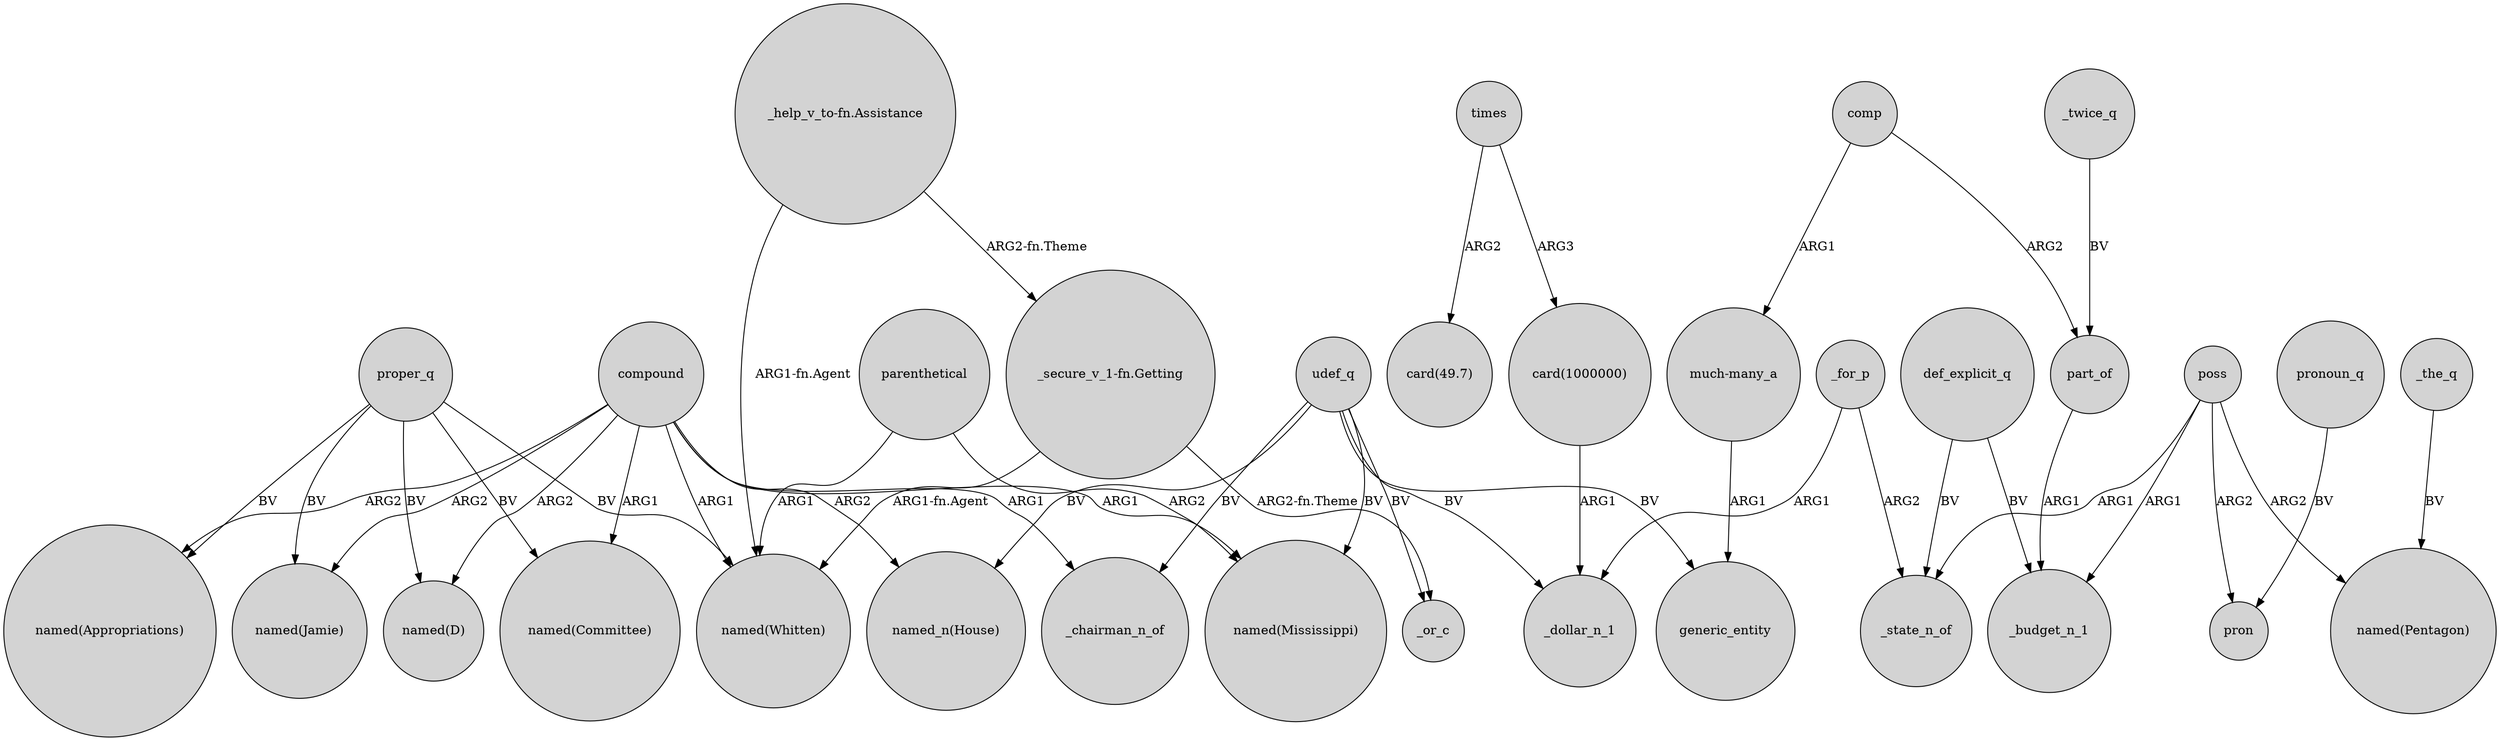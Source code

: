 digraph {
	node [shape=circle style=filled]
	udef_q -> "named_n(House)" [label=BV]
	compound -> "named(Jamie)" [label=ARG2]
	"card(1000000)" -> _dollar_n_1 [label=ARG1]
	udef_q -> generic_entity [label=BV]
	compound -> _chairman_n_of [label=ARG1]
	poss -> pron [label=ARG2]
	"much-many_a" -> generic_entity [label=ARG1]
	def_explicit_q -> _budget_n_1 [label=BV]
	comp -> part_of [label=ARG2]
	udef_q -> "named(Mississippi)" [label=BV]
	"_help_v_to-fn.Assistance" -> "_secure_v_1-fn.Getting" [label="ARG2-fn.Theme"]
	def_explicit_q -> _state_n_of [label=BV]
	proper_q -> "named(Appropriations)" [label=BV]
	"_secure_v_1-fn.Getting" -> _or_c [label="ARG2-fn.Theme"]
	udef_q -> _or_c [label=BV]
	compound -> "named(Whitten)" [label=ARG1]
	udef_q -> _chairman_n_of [label=BV]
	part_of -> _budget_n_1 [label=ARG1]
	pronoun_q -> pron [label=BV]
	poss -> _budget_n_1 [label=ARG1]
	"_secure_v_1-fn.Getting" -> "named(Whitten)" [label="ARG1-fn.Agent"]
	comp -> "much-many_a" [label=ARG1]
	"_help_v_to-fn.Assistance" -> "named(Whitten)" [label="ARG1-fn.Agent"]
	times -> "card(1000000)" [label=ARG3]
	parenthetical -> "named(Mississippi)" [label=ARG2]
	parenthetical -> "named(Whitten)" [label=ARG1]
	poss -> "named(Pentagon)" [label=ARG2]
	compound -> "named(Mississippi)" [label=ARG1]
	_for_p -> _dollar_n_1 [label=ARG1]
	_for_p -> _state_n_of [label=ARG2]
	_twice_q -> part_of [label=BV]
	compound -> "named(D)" [label=ARG2]
	compound -> "named_n(House)" [label=ARG2]
	proper_q -> "named(Committee)" [label=BV]
	compound -> "named(Committee)" [label=ARG1]
	times -> "card(49.7)" [label=ARG2]
	compound -> "named(Appropriations)" [label=ARG2]
	proper_q -> "named(D)" [label=BV]
	proper_q -> "named(Jamie)" [label=BV]
	proper_q -> "named(Whitten)" [label=BV]
	_the_q -> "named(Pentagon)" [label=BV]
	poss -> _state_n_of [label=ARG1]
	udef_q -> _dollar_n_1 [label=BV]
}
